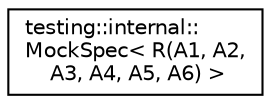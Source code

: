 digraph "Graphical Class Hierarchy"
{
  edge [fontname="Helvetica",fontsize="10",labelfontname="Helvetica",labelfontsize="10"];
  node [fontname="Helvetica",fontsize="10",shape=record];
  rankdir="LR";
  Node1 [label="testing::internal::\lMockSpec\< R(A1, A2,\l A3, A4, A5, A6) \>",height=0.2,width=0.4,color="black", fillcolor="white", style="filled",URL="$classtesting_1_1internal_1_1_mock_spec.html"];
}
